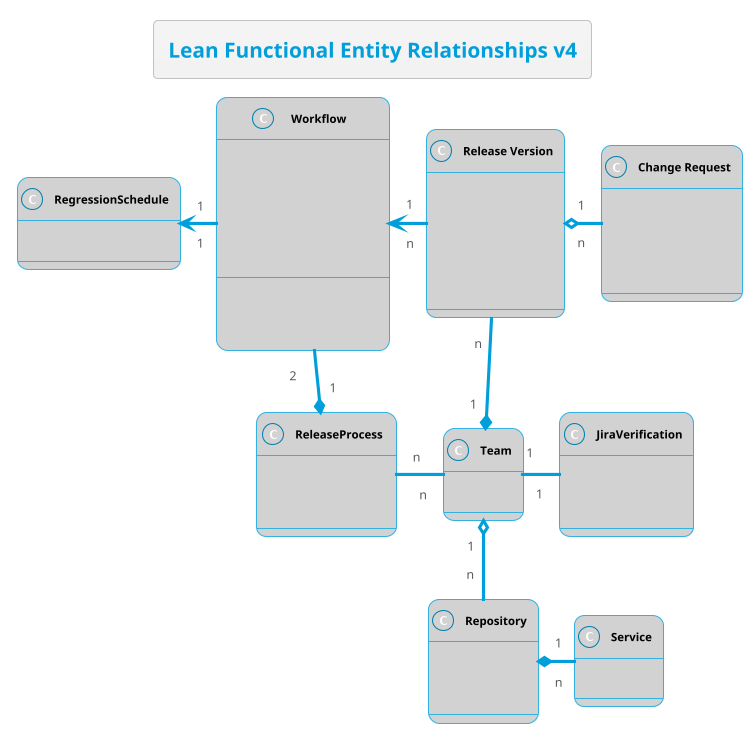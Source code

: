 @startuml
!theme bluegray
skinparam FooterFontColor black
skinparam DatabaseFontColor #007faf
skinparam ClassFontColor black
skinparam ClassBackgroundColor #d2d2d2


title Lean Functional Entity Relationships v4

class "<b>Team" as team {
    teamID
}

class "<b>Release Version" as version {
    versionID
    versionNumber
    versionStages
    versionDependency
}

class "<b>Change Request" as CR {
    CR_ID
    ChangeType
    Sub-Team
}

' class "<b>JiraTicket" as JIRA {
'     issueKey
' }

' class "<b>Sub-Team" as subTeam {
'     teamID
'     ---
'     In DB, team & subTeam is sharing same table
' }

class "<b>ReleaseProcess" as process {
    processName
    applicableSubTeams
}

class "<b>Service" as service {
    CMDB_ID
}

' class "<b>Release Checklist" as RC {
' }

' class "<b>Merge Request" as MR {
'     MR_ID
' }

class "<b>Repository" as Repo {
    repoPath
    projectID
}

class "<b>Workflow" as Workflow {
    workflowName
    releaseType
    versionStages
    supportedChangeTypes
    gitVerification (KIV)
    deploymentWorkflow (KIV)
}

class "<b>JiraVerification" as JiraVeri {
    verifications
    applicablSubTeams
}

class "<b>RegressionSchedule" as RegrScope {
        scopeID
}

' class "<b>RegressionTask" as RegrSched {
'         TaskName
'         Team
'         WorkflowCovered
' }

' class "<b>[NEW Entity] ReadinessCheckOperation" as ReadinessOps {
'     new DB TBC: shopee_deployplatform_db.readiness_check_operations_tab

'     Attributes:
'     - readiness_check_id
'     - deployment_request_id
'     - display_name
'     - default_pics
'     - toggle_timestamp
'     - toggle_author
'     ---
'     <b> NEW Function Requirements:
'     - GET ReadinessCheckOps
'     - Update ReadinessCheckOps
'     - Delete ReadinessCheckOps
' }

' class "<b> Service" as Service {
'     Attributes:
'     - CMDB ID
'     ---
'     <b> NEW Function Requirements:
'     - GET ReadinessCheckOperations
' }

' class "<b>[NEW Entity] Readiness Config" as ReadinessConfig {
'     ---
'     Attributes:
'     - active
' }

version "n" -down-* "1" team
' subTeam "n" -up-> "1" team
' version "1" -left-> "1" subTeam
' CR "n" -up-> "1" subTeam
CR "n" -left-o "1" version
' JIRA "1" -up-> "1" CR
' MR "1" -right-> "1" JIRA
' MR "1" -up-> "1" Repo
' RC "1" -up->  "1" JIRA
' service "n" -right-> "1" RC
service "n" -left-* "1" Repo
' RegrScope "n" -left-> "1" team
' RegrScope "1" <-left- "n" RegrSched

' version "n" <-- "1" RegrSched
' team "1" <-- "n" RegrSched
Repo "n" -up-o "1" team

' process "1   " <.right. "1" version
Workflow "1   " <-right- "n" version
Workflow "2   " -down-* "1" process
' process "1   " o-down- "n" Repo
process "n   " -right- "n" team
Workflow "1" -left-> "1" RegrScope
' process "n" .down.> "n" RegrScope


team "1   " -right- "1" JiraVeri

' CR "1   " -[dashed]down- "1" JiraVeri

' DS "1" *-- "0..*" DR 
' DR "1" *-- "0..*" ReadinessOps
' ReadinessOps "0..*" -up-* "1" Readiness
' Service "1" -left- "1" ReadinessConfig
' ReadinessConfig "1" -- "1" Readiness
' Service "1" --> "0..*" DR


@enduml
